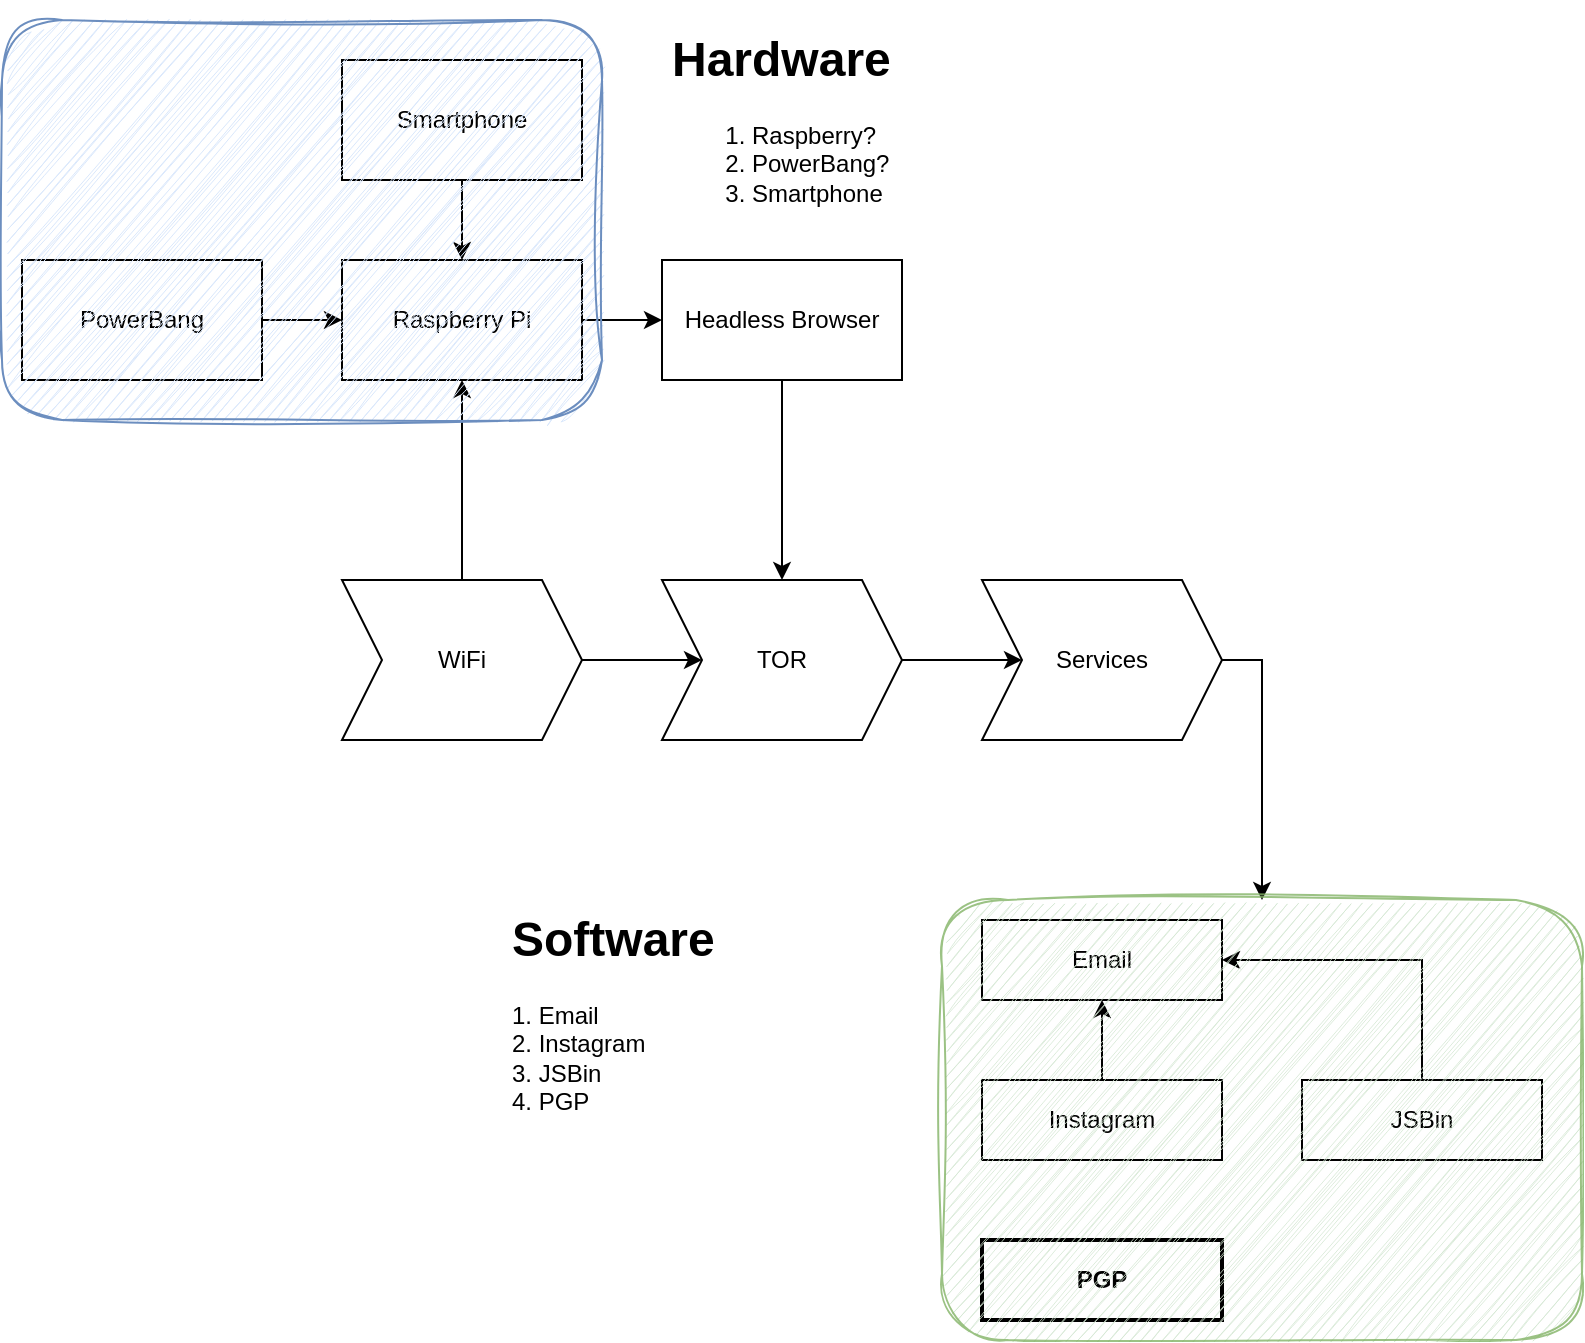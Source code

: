 <mxfile version="21.4.0" type="github">
  <diagram name="Page-1" id="lsT4wqbdhYgyk3f3oKFe">
    <mxGraphModel dx="1360" dy="811" grid="1" gridSize="10" guides="1" tooltips="1" connect="1" arrows="1" fold="1" page="1" pageScale="1" pageWidth="850" pageHeight="1100" math="0" shadow="0">
      <root>
        <mxCell id="0" />
        <mxCell id="1" parent="0" />
        <mxCell id="rJqO0jKTIe9qJqitLwrk-4" value="" style="edgeStyle=orthogonalEdgeStyle;rounded=0;orthogonalLoop=1;jettySize=auto;html=1;" parent="1" source="rJqO0jKTIe9qJqitLwrk-1" target="rJqO0jKTIe9qJqitLwrk-2" edge="1">
          <mxGeometry relative="1" as="geometry" />
        </mxCell>
        <mxCell id="rJqO0jKTIe9qJqitLwrk-6" value="" style="edgeStyle=orthogonalEdgeStyle;rounded=0;orthogonalLoop=1;jettySize=auto;html=1;" parent="1" source="rJqO0jKTIe9qJqitLwrk-1" target="rJqO0jKTIe9qJqitLwrk-5" edge="1">
          <mxGeometry relative="1" as="geometry" />
        </mxCell>
        <mxCell id="rJqO0jKTIe9qJqitLwrk-1" value="WiFi" style="shape=step;perimeter=stepPerimeter;whiteSpace=wrap;html=1;fixedSize=1;" parent="1" vertex="1">
          <mxGeometry x="200" y="320" width="120" height="80" as="geometry" />
        </mxCell>
        <mxCell id="rJqO0jKTIe9qJqitLwrk-10" value="" style="edgeStyle=orthogonalEdgeStyle;rounded=0;orthogonalLoop=1;jettySize=auto;html=1;" parent="1" source="rJqO0jKTIe9qJqitLwrk-2" target="rJqO0jKTIe9qJqitLwrk-9" edge="1">
          <mxGeometry relative="1" as="geometry" />
        </mxCell>
        <mxCell id="rJqO0jKTIe9qJqitLwrk-2" value="TOR" style="shape=step;perimeter=stepPerimeter;whiteSpace=wrap;html=1;fixedSize=1;" parent="1" vertex="1">
          <mxGeometry x="360" y="320" width="120" height="80" as="geometry" />
        </mxCell>
        <mxCell id="rJqO0jKTIe9qJqitLwrk-21" value="" style="edgeStyle=orthogonalEdgeStyle;rounded=0;orthogonalLoop=1;jettySize=auto;html=1;" parent="1" source="rJqO0jKTIe9qJqitLwrk-5" target="rJqO0jKTIe9qJqitLwrk-20" edge="1">
          <mxGeometry relative="1" as="geometry" />
        </mxCell>
        <mxCell id="rJqO0jKTIe9qJqitLwrk-5" value="Raspberry Pi" style="rounded=0;whiteSpace=wrap;html=1;" parent="1" vertex="1">
          <mxGeometry x="200" y="160" width="120" height="60" as="geometry" />
        </mxCell>
        <mxCell id="rJqO0jKTIe9qJqitLwrk-7" value="Email" style="rounded=0;whiteSpace=wrap;html=1;" parent="1" vertex="1">
          <mxGeometry x="520" y="490" width="120" height="40" as="geometry" />
        </mxCell>
        <mxCell id="rRubbl5kEB2REaTL_Rky-6" style="edgeStyle=orthogonalEdgeStyle;rounded=0;orthogonalLoop=1;jettySize=auto;html=1;exitX=1;exitY=0.5;exitDx=0;exitDy=0;entryX=0.5;entryY=0;entryDx=0;entryDy=0;" edge="1" parent="1" source="rJqO0jKTIe9qJqitLwrk-9" target="rJqO0jKTIe9qJqitLwrk-26">
          <mxGeometry relative="1" as="geometry" />
        </mxCell>
        <mxCell id="rJqO0jKTIe9qJqitLwrk-9" value="Services" style="shape=step;perimeter=stepPerimeter;whiteSpace=wrap;html=1;fixedSize=1;" parent="1" vertex="1">
          <mxGeometry x="520" y="320" width="120" height="80" as="geometry" />
        </mxCell>
        <mxCell id="rJqO0jKTIe9qJqitLwrk-12" value="" style="edgeStyle=orthogonalEdgeStyle;rounded=0;orthogonalLoop=1;jettySize=auto;html=1;" parent="1" source="rJqO0jKTIe9qJqitLwrk-11" target="rJqO0jKTIe9qJqitLwrk-7" edge="1">
          <mxGeometry relative="1" as="geometry" />
        </mxCell>
        <mxCell id="rJqO0jKTIe9qJqitLwrk-11" value="Instagram" style="rounded=0;whiteSpace=wrap;html=1;" parent="1" vertex="1">
          <mxGeometry x="520" y="570" width="120" height="40" as="geometry" />
        </mxCell>
        <mxCell id="rJqO0jKTIe9qJqitLwrk-15" style="edgeStyle=orthogonalEdgeStyle;rounded=0;orthogonalLoop=1;jettySize=auto;html=1;exitX=0.5;exitY=0;exitDx=0;exitDy=0;entryX=1;entryY=0.5;entryDx=0;entryDy=0;" parent="1" source="rJqO0jKTIe9qJqitLwrk-14" target="rJqO0jKTIe9qJqitLwrk-7" edge="1">
          <mxGeometry relative="1" as="geometry" />
        </mxCell>
        <mxCell id="rJqO0jKTIe9qJqitLwrk-14" value="JSBin" style="rounded=0;whiteSpace=wrap;html=1;" parent="1" vertex="1">
          <mxGeometry x="680" y="570" width="120" height="40" as="geometry" />
        </mxCell>
        <mxCell id="rJqO0jKTIe9qJqitLwrk-17" value="" style="edgeStyle=orthogonalEdgeStyle;rounded=0;orthogonalLoop=1;jettySize=auto;html=1;" parent="1" source="rJqO0jKTIe9qJqitLwrk-16" target="rJqO0jKTIe9qJqitLwrk-5" edge="1">
          <mxGeometry relative="1" as="geometry" />
        </mxCell>
        <mxCell id="rJqO0jKTIe9qJqitLwrk-16" value="PowerBang" style="rounded=0;whiteSpace=wrap;html=1;" parent="1" vertex="1">
          <mxGeometry x="40" y="160" width="120" height="60" as="geometry" />
        </mxCell>
        <mxCell id="rJqO0jKTIe9qJqitLwrk-19" value="" style="edgeStyle=orthogonalEdgeStyle;rounded=0;orthogonalLoop=1;jettySize=auto;html=1;" parent="1" source="rJqO0jKTIe9qJqitLwrk-18" target="rJqO0jKTIe9qJqitLwrk-5" edge="1">
          <mxGeometry relative="1" as="geometry" />
        </mxCell>
        <mxCell id="rJqO0jKTIe9qJqitLwrk-18" value="Smartphone" style="rounded=0;whiteSpace=wrap;html=1;" parent="1" vertex="1">
          <mxGeometry x="200" y="60" width="120" height="60" as="geometry" />
        </mxCell>
        <mxCell id="rRubbl5kEB2REaTL_Rky-4" value="" style="edgeStyle=orthogonalEdgeStyle;rounded=0;orthogonalLoop=1;jettySize=auto;html=1;" edge="1" parent="1" source="rJqO0jKTIe9qJqitLwrk-20" target="rJqO0jKTIe9qJqitLwrk-2">
          <mxGeometry relative="1" as="geometry" />
        </mxCell>
        <mxCell id="rJqO0jKTIe9qJqitLwrk-20" value="Headless Browser" style="rounded=0;whiteSpace=wrap;html=1;" parent="1" vertex="1">
          <mxGeometry x="360" y="160" width="120" height="60" as="geometry" />
        </mxCell>
        <mxCell id="rJqO0jKTIe9qJqitLwrk-22" value="PGP" style="rounded=0;whiteSpace=wrap;html=1;strokeWidth=2;perimeterSpacing=1;fontStyle=1" parent="1" vertex="1">
          <mxGeometry x="520" y="650" width="120" height="40" as="geometry" />
        </mxCell>
        <mxCell id="rJqO0jKTIe9qJqitLwrk-26" value="" style="rounded=1;whiteSpace=wrap;html=1;fillColor=#d5e8d4;strokeColor=#82b366;sketch=1;curveFitting=1;jiggle=2;opacity=80;gradientColor=none;" parent="1" vertex="1">
          <mxGeometry x="500" y="480" width="320" height="220" as="geometry" />
        </mxCell>
        <mxCell id="rJqO0jKTIe9qJqitLwrk-27" value="" style="rounded=1;whiteSpace=wrap;html=1;sketch=1;curveFitting=1;jiggle=2;fillColor=#dae8fc;strokeColor=#6c8ebf;glass=0;" parent="1" vertex="1">
          <mxGeometry x="30" y="40" width="300" height="200" as="geometry" />
        </mxCell>
        <mxCell id="rJqO0jKTIe9qJqitLwrk-28" value="&lt;h1&gt;Hardware&lt;/h1&gt;&lt;p&gt;&lt;/p&gt;&lt;ol&gt;&lt;li&gt;Raspberry?&lt;/li&gt;&lt;li&gt;PowerBang?&lt;/li&gt;&lt;li&gt;Smartphone&lt;/li&gt;&lt;/ol&gt;&lt;p&gt;&lt;/p&gt;" style="text;html=1;strokeColor=none;fillColor=none;spacing=5;spacingTop=-20;whiteSpace=wrap;overflow=hidden;rounded=0;" parent="1" vertex="1">
          <mxGeometry x="360" y="40" width="190" height="120" as="geometry" />
        </mxCell>
        <mxCell id="rRubbl5kEB2REaTL_Rky-7" value="&lt;h1&gt;Software&lt;/h1&gt;&lt;div&gt;1. Email&lt;/div&gt;&lt;div&gt;2. Instagram&lt;/div&gt;&lt;div&gt;3. JSBin&lt;/div&gt;&lt;div&gt;4. PGP&lt;/div&gt;" style="text;html=1;strokeColor=none;fillColor=none;spacing=5;spacingTop=-20;whiteSpace=wrap;overflow=hidden;rounded=0;" vertex="1" parent="1">
          <mxGeometry x="280" y="480" width="190" height="120" as="geometry" />
        </mxCell>
      </root>
    </mxGraphModel>
  </diagram>
</mxfile>
